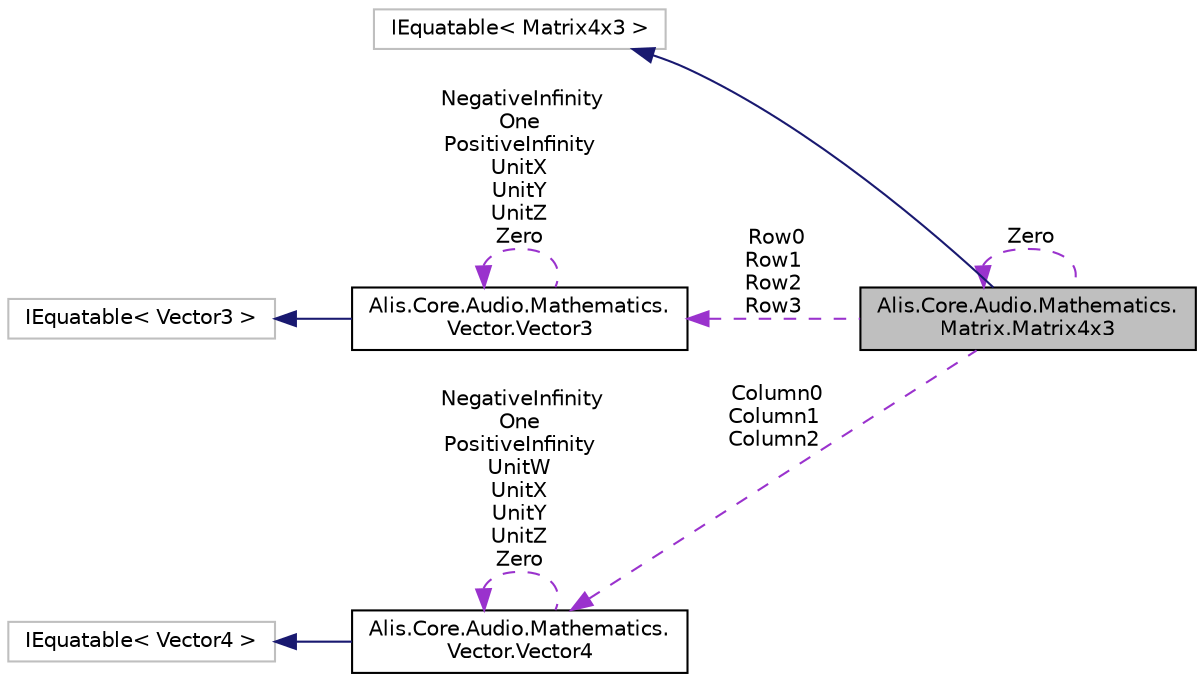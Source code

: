 digraph "Alis.Core.Audio.Mathematics.Matrix.Matrix4x3"
{
 // LATEX_PDF_SIZE
  edge [fontname="Helvetica",fontsize="10",labelfontname="Helvetica",labelfontsize="10"];
  node [fontname="Helvetica",fontsize="10",shape=record];
  rankdir="LR";
  Node1 [label="Alis.Core.Audio.Mathematics.\lMatrix.Matrix4x3",height=0.2,width=0.4,color="black", fillcolor="grey75", style="filled", fontcolor="black",tooltip="Represents a 3x4 matrix."];
  Node2 -> Node1 [dir="back",color="midnightblue",fontsize="10",style="solid",fontname="Helvetica"];
  Node2 [label="IEquatable\< Matrix4x3 \>",height=0.2,width=0.4,color="grey75", fillcolor="white", style="filled",tooltip=" "];
  Node1 -> Node1 [dir="back",color="darkorchid3",fontsize="10",style="dashed",label=" Zero" ,fontname="Helvetica"];
  Node3 -> Node1 [dir="back",color="darkorchid3",fontsize="10",style="dashed",label=" Row0\nRow1\nRow2\nRow3" ,fontname="Helvetica"];
  Node3 [label="Alis.Core.Audio.Mathematics.\lVector.Vector3",height=0.2,width=0.4,color="black", fillcolor="white", style="filled",URL="$struct_alis_1_1_core_1_1_audio_1_1_mathematics_1_1_vector_1_1_vector3.html",tooltip="Represents a 3D vector using three single-precision floating-point numbers."];
  Node4 -> Node3 [dir="back",color="midnightblue",fontsize="10",style="solid",fontname="Helvetica"];
  Node4 [label="IEquatable\< Vector3 \>",height=0.2,width=0.4,color="grey75", fillcolor="white", style="filled",tooltip=" "];
  Node3 -> Node3 [dir="back",color="darkorchid3",fontsize="10",style="dashed",label=" NegativeInfinity\nOne\nPositiveInfinity\nUnitX\nUnitY\nUnitZ\nZero" ,fontname="Helvetica"];
  Node5 -> Node1 [dir="back",color="darkorchid3",fontsize="10",style="dashed",label=" Column0\nColumn1\nColumn2" ,fontname="Helvetica"];
  Node5 [label="Alis.Core.Audio.Mathematics.\lVector.Vector4",height=0.2,width=0.4,color="black", fillcolor="white", style="filled",URL="$struct_alis_1_1_core_1_1_audio_1_1_mathematics_1_1_vector_1_1_vector4.html",tooltip="Represents a 4D vector using four single-precision floating-point numbers."];
  Node6 -> Node5 [dir="back",color="midnightblue",fontsize="10",style="solid",fontname="Helvetica"];
  Node6 [label="IEquatable\< Vector4 \>",height=0.2,width=0.4,color="grey75", fillcolor="white", style="filled",tooltip=" "];
  Node5 -> Node5 [dir="back",color="darkorchid3",fontsize="10",style="dashed",label=" NegativeInfinity\nOne\nPositiveInfinity\nUnitW\nUnitX\nUnitY\nUnitZ\nZero" ,fontname="Helvetica"];
}

